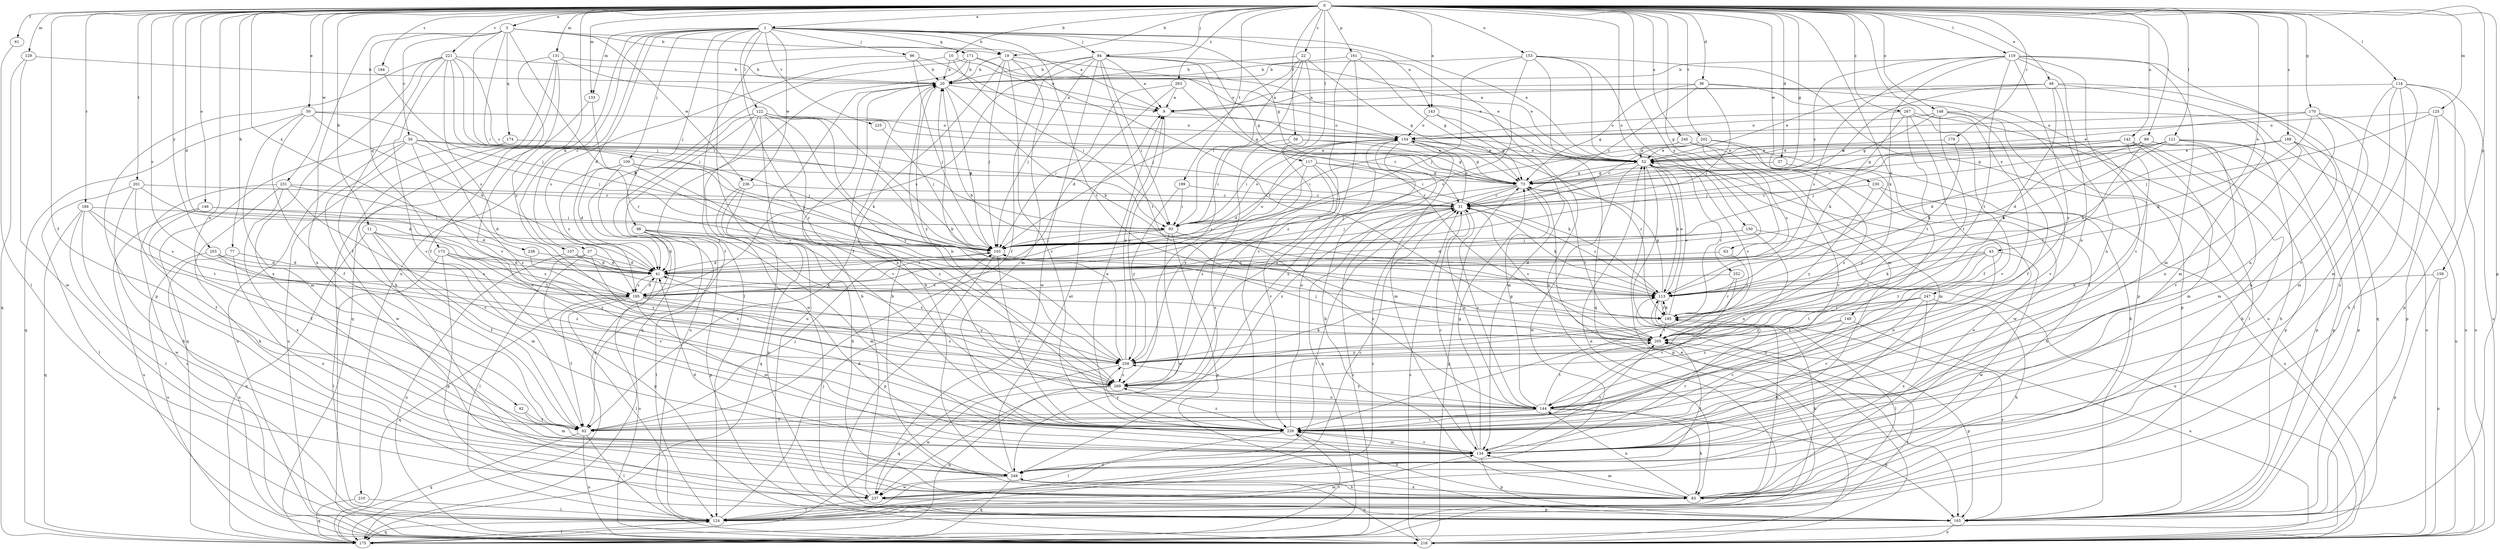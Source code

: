 strict digraph  {
0;
1;
3;
9;
10;
11;
19;
20;
22;
27;
30;
31;
36;
37;
41;
42;
43;
48;
50;
52;
56;
61;
62;
63;
73;
77;
83;
89;
93;
94;
96;
98;
100;
103;
107;
113;
114;
117;
119;
121;
122;
124;
125;
129;
131;
133;
134;
142;
143;
144;
146;
148;
149;
150;
153;
154;
158;
161;
165;
170;
171;
173;
174;
175;
179;
184;
185;
188;
194;
195;
199;
201;
202;
205;
210;
216;
221;
225;
226;
230;
231;
236;
237;
238;
240;
247;
248;
252;
253;
259;
263;
267;
269;
0 -> 1  [label=a];
0 -> 3  [label=a];
0 -> 10  [label=b];
0 -> 11  [label=b];
0 -> 19  [label=b];
0 -> 22  [label=c];
0 -> 36  [label=d];
0 -> 37  [label=d];
0 -> 41  [label=d];
0 -> 42  [label=e];
0 -> 43  [label=e];
0 -> 48  [label=e];
0 -> 50  [label=e];
0 -> 56  [label=f];
0 -> 61  [label=f];
0 -> 62  [label=f];
0 -> 63  [label=g];
0 -> 73  [label=g];
0 -> 77  [label=h];
0 -> 89  [label=i];
0 -> 94  [label=j];
0 -> 114  [label=l];
0 -> 117  [label=l];
0 -> 119  [label=l];
0 -> 121  [label=l];
0 -> 125  [label=m];
0 -> 129  [label=m];
0 -> 131  [label=m];
0 -> 133  [label=m];
0 -> 142  [label=n];
0 -> 143  [label=n];
0 -> 146  [label=o];
0 -> 148  [label=o];
0 -> 149  [label=o];
0 -> 150  [label=o];
0 -> 153  [label=o];
0 -> 158  [label=p];
0 -> 161  [label=p];
0 -> 165  [label=p];
0 -> 170  [label=q];
0 -> 179  [label=r];
0 -> 184  [label=r];
0 -> 188  [label=s];
0 -> 194  [label=s];
0 -> 195  [label=s];
0 -> 199  [label=t];
0 -> 201  [label=t];
0 -> 202  [label=t];
0 -> 221  [label=v];
0 -> 230  [label=w];
0 -> 231  [label=w];
0 -> 238  [label=x];
0 -> 240  [label=x];
0 -> 247  [label=x];
0 -> 252  [label=y];
0 -> 253  [label=y];
0 -> 259  [label=y];
0 -> 263  [label=z];
0 -> 267  [label=z];
1 -> 19  [label=b];
1 -> 27  [label=c];
1 -> 41  [label=d];
1 -> 52  [label=e];
1 -> 73  [label=g];
1 -> 94  [label=j];
1 -> 96  [label=j];
1 -> 98  [label=j];
1 -> 100  [label=j];
1 -> 107  [label=k];
1 -> 122  [label=l];
1 -> 133  [label=m];
1 -> 143  [label=n];
1 -> 171  [label=q];
1 -> 205  [label=t];
1 -> 210  [label=u];
1 -> 225  [label=v];
1 -> 226  [label=v];
1 -> 236  [label=w];
1 -> 269  [label=z];
3 -> 9  [label=a];
3 -> 19  [label=b];
3 -> 30  [label=c];
3 -> 93  [label=i];
3 -> 103  [label=j];
3 -> 113  [label=k];
3 -> 173  [label=q];
3 -> 174  [label=q];
3 -> 236  [label=w];
3 -> 248  [label=x];
9 -> 154  [label=o];
9 -> 259  [label=y];
10 -> 9  [label=a];
10 -> 20  [label=b];
10 -> 93  [label=i];
10 -> 195  [label=s];
11 -> 62  [label=f];
11 -> 103  [label=j];
11 -> 134  [label=m];
11 -> 175  [label=q];
11 -> 205  [label=t];
19 -> 20  [label=b];
19 -> 52  [label=e];
19 -> 62  [label=f];
19 -> 103  [label=j];
19 -> 134  [label=m];
19 -> 185  [label=r];
19 -> 226  [label=v];
20 -> 9  [label=a];
20 -> 103  [label=j];
20 -> 113  [label=k];
20 -> 216  [label=u];
20 -> 259  [label=y];
22 -> 20  [label=b];
22 -> 73  [label=g];
22 -> 93  [label=i];
22 -> 103  [label=j];
22 -> 226  [label=v];
22 -> 269  [label=z];
27 -> 41  [label=d];
27 -> 124  [label=l];
27 -> 165  [label=p];
27 -> 269  [label=z];
30 -> 52  [label=e];
30 -> 103  [label=j];
30 -> 175  [label=q];
30 -> 216  [label=u];
30 -> 226  [label=v];
30 -> 237  [label=w];
30 -> 269  [label=z];
31 -> 93  [label=i];
31 -> 103  [label=j];
31 -> 113  [label=k];
31 -> 124  [label=l];
31 -> 144  [label=n];
31 -> 154  [label=o];
31 -> 269  [label=z];
36 -> 9  [label=a];
36 -> 31  [label=c];
36 -> 73  [label=g];
36 -> 103  [label=j];
36 -> 165  [label=p];
36 -> 216  [label=u];
37 -> 73  [label=g];
37 -> 259  [label=y];
41 -> 113  [label=k];
41 -> 154  [label=o];
41 -> 195  [label=s];
41 -> 216  [label=u];
42 -> 62  [label=f];
42 -> 134  [label=m];
43 -> 41  [label=d];
43 -> 113  [label=k];
43 -> 144  [label=n];
43 -> 185  [label=r];
43 -> 205  [label=t];
43 -> 237  [label=w];
48 -> 9  [label=a];
48 -> 31  [label=c];
48 -> 52  [label=e];
48 -> 134  [label=m];
48 -> 144  [label=n];
48 -> 175  [label=q];
48 -> 205  [label=t];
50 -> 41  [label=d];
50 -> 62  [label=f];
50 -> 103  [label=j];
50 -> 134  [label=m];
50 -> 154  [label=o];
50 -> 175  [label=q];
52 -> 73  [label=g];
52 -> 113  [label=k];
52 -> 185  [label=r];
52 -> 216  [label=u];
52 -> 237  [label=w];
56 -> 52  [label=e];
56 -> 73  [label=g];
56 -> 93  [label=i];
56 -> 248  [label=x];
61 -> 124  [label=l];
62 -> 103  [label=j];
62 -> 124  [label=l];
62 -> 175  [label=q];
62 -> 216  [label=u];
63 -> 41  [label=d];
63 -> 185  [label=r];
73 -> 31  [label=c];
73 -> 103  [label=j];
73 -> 165  [label=p];
73 -> 175  [label=q];
73 -> 205  [label=t];
77 -> 41  [label=d];
77 -> 216  [label=u];
77 -> 248  [label=x];
83 -> 20  [label=b];
83 -> 52  [label=e];
83 -> 113  [label=k];
83 -> 134  [label=m];
83 -> 144  [label=n];
83 -> 248  [label=x];
89 -> 41  [label=d];
89 -> 52  [label=e];
89 -> 73  [label=g];
89 -> 134  [label=m];
89 -> 165  [label=p];
89 -> 205  [label=t];
93 -> 103  [label=j];
93 -> 144  [label=n];
93 -> 154  [label=o];
93 -> 165  [label=p];
93 -> 195  [label=s];
93 -> 237  [label=w];
94 -> 9  [label=a];
94 -> 20  [label=b];
94 -> 52  [label=e];
94 -> 62  [label=f];
94 -> 73  [label=g];
94 -> 93  [label=i];
94 -> 103  [label=j];
94 -> 185  [label=r];
94 -> 195  [label=s];
94 -> 205  [label=t];
94 -> 237  [label=w];
96 -> 20  [label=b];
96 -> 52  [label=e];
96 -> 103  [label=j];
96 -> 124  [label=l];
98 -> 41  [label=d];
98 -> 103  [label=j];
98 -> 124  [label=l];
98 -> 134  [label=m];
98 -> 165  [label=p];
98 -> 269  [label=z];
100 -> 41  [label=d];
100 -> 73  [label=g];
100 -> 103  [label=j];
100 -> 175  [label=q];
100 -> 195  [label=s];
100 -> 269  [label=z];
103 -> 41  [label=d];
103 -> 165  [label=p];
103 -> 226  [label=v];
107 -> 41  [label=d];
107 -> 205  [label=t];
107 -> 216  [label=u];
113 -> 20  [label=b];
113 -> 31  [label=c];
113 -> 52  [label=e];
113 -> 73  [label=g];
113 -> 124  [label=l];
113 -> 185  [label=r];
114 -> 9  [label=a];
114 -> 124  [label=l];
114 -> 134  [label=m];
114 -> 165  [label=p];
114 -> 216  [label=u];
114 -> 226  [label=v];
114 -> 248  [label=x];
117 -> 41  [label=d];
117 -> 73  [label=g];
117 -> 113  [label=k];
117 -> 226  [label=v];
117 -> 259  [label=y];
117 -> 269  [label=z];
119 -> 20  [label=b];
119 -> 31  [label=c];
119 -> 83  [label=h];
119 -> 113  [label=k];
119 -> 134  [label=m];
119 -> 144  [label=n];
119 -> 195  [label=s];
119 -> 205  [label=t];
119 -> 226  [label=v];
119 -> 259  [label=y];
121 -> 41  [label=d];
121 -> 52  [label=e];
121 -> 83  [label=h];
121 -> 103  [label=j];
121 -> 113  [label=k];
121 -> 165  [label=p];
121 -> 226  [label=v];
122 -> 31  [label=c];
122 -> 113  [label=k];
122 -> 144  [label=n];
122 -> 154  [label=o];
122 -> 175  [label=q];
122 -> 216  [label=u];
122 -> 226  [label=v];
122 -> 237  [label=w];
122 -> 259  [label=y];
124 -> 31  [label=c];
124 -> 52  [label=e];
124 -> 103  [label=j];
124 -> 113  [label=k];
124 -> 134  [label=m];
124 -> 175  [label=q];
125 -> 83  [label=h];
125 -> 103  [label=j];
125 -> 154  [label=o];
125 -> 165  [label=p];
125 -> 216  [label=u];
129 -> 20  [label=b];
129 -> 175  [label=q];
129 -> 237  [label=w];
131 -> 20  [label=b];
131 -> 62  [label=f];
131 -> 83  [label=h];
131 -> 103  [label=j];
131 -> 216  [label=u];
131 -> 226  [label=v];
133 -> 175  [label=q];
133 -> 185  [label=r];
134 -> 31  [label=c];
134 -> 41  [label=d];
134 -> 73  [label=g];
134 -> 165  [label=p];
134 -> 185  [label=r];
134 -> 205  [label=t];
134 -> 226  [label=v];
134 -> 248  [label=x];
142 -> 31  [label=c];
142 -> 52  [label=e];
142 -> 62  [label=f];
142 -> 73  [label=g];
142 -> 83  [label=h];
142 -> 103  [label=j];
142 -> 134  [label=m];
142 -> 165  [label=p];
143 -> 73  [label=g];
143 -> 134  [label=m];
143 -> 154  [label=o];
144 -> 20  [label=b];
144 -> 31  [label=c];
144 -> 62  [label=f];
144 -> 73  [label=g];
144 -> 83  [label=h];
144 -> 165  [label=p];
144 -> 205  [label=t];
144 -> 226  [label=v];
144 -> 259  [label=y];
146 -> 41  [label=d];
146 -> 62  [label=f];
146 -> 93  [label=i];
146 -> 216  [label=u];
148 -> 62  [label=f];
148 -> 73  [label=g];
148 -> 154  [label=o];
148 -> 205  [label=t];
148 -> 216  [label=u];
148 -> 226  [label=v];
149 -> 205  [label=t];
149 -> 216  [label=u];
149 -> 226  [label=v];
149 -> 269  [label=z];
150 -> 41  [label=d];
150 -> 103  [label=j];
150 -> 144  [label=n];
150 -> 216  [label=u];
153 -> 20  [label=b];
153 -> 103  [label=j];
153 -> 134  [label=m];
153 -> 165  [label=p];
153 -> 175  [label=q];
153 -> 195  [label=s];
153 -> 226  [label=v];
154 -> 52  [label=e];
154 -> 73  [label=g];
154 -> 83  [label=h];
154 -> 93  [label=i];
154 -> 134  [label=m];
154 -> 185  [label=r];
154 -> 269  [label=z];
158 -> 113  [label=k];
158 -> 165  [label=p];
158 -> 216  [label=u];
161 -> 20  [label=b];
161 -> 73  [label=g];
161 -> 83  [label=h];
161 -> 248  [label=x];
161 -> 269  [label=z];
165 -> 185  [label=r];
165 -> 216  [label=u];
170 -> 52  [label=e];
170 -> 113  [label=k];
170 -> 134  [label=m];
170 -> 144  [label=n];
170 -> 154  [label=o];
170 -> 216  [label=u];
171 -> 20  [label=b];
171 -> 41  [label=d];
171 -> 52  [label=e];
171 -> 62  [label=f];
171 -> 154  [label=o];
173 -> 41  [label=d];
173 -> 124  [label=l];
173 -> 165  [label=p];
173 -> 195  [label=s];
173 -> 226  [label=v];
173 -> 259  [label=y];
174 -> 52  [label=e];
174 -> 216  [label=u];
175 -> 31  [label=c];
175 -> 124  [label=l];
175 -> 205  [label=t];
175 -> 226  [label=v];
179 -> 52  [label=e];
179 -> 113  [label=k];
184 -> 93  [label=i];
184 -> 124  [label=l];
184 -> 175  [label=q];
184 -> 195  [label=s];
184 -> 205  [label=t];
184 -> 237  [label=w];
185 -> 52  [label=e];
185 -> 113  [label=k];
185 -> 205  [label=t];
188 -> 52  [label=e];
188 -> 113  [label=k];
188 -> 144  [label=n];
188 -> 165  [label=p];
188 -> 216  [label=u];
194 -> 103  [label=j];
195 -> 41  [label=d];
195 -> 62  [label=f];
195 -> 124  [label=l];
195 -> 134  [label=m];
195 -> 175  [label=q];
195 -> 259  [label=y];
195 -> 269  [label=z];
199 -> 31  [label=c];
199 -> 93  [label=i];
199 -> 259  [label=y];
201 -> 31  [label=c];
201 -> 41  [label=d];
201 -> 62  [label=f];
201 -> 83  [label=h];
201 -> 124  [label=l];
202 -> 31  [label=c];
202 -> 52  [label=e];
202 -> 83  [label=h];
202 -> 93  [label=i];
202 -> 195  [label=s];
202 -> 269  [label=z];
205 -> 31  [label=c];
205 -> 103  [label=j];
205 -> 165  [label=p];
205 -> 259  [label=y];
210 -> 124  [label=l];
210 -> 175  [label=q];
216 -> 31  [label=c];
216 -> 52  [label=e];
216 -> 73  [label=g];
221 -> 20  [label=b];
221 -> 31  [label=c];
221 -> 62  [label=f];
221 -> 93  [label=i];
221 -> 103  [label=j];
221 -> 165  [label=p];
221 -> 195  [label=s];
221 -> 226  [label=v];
221 -> 248  [label=x];
225 -> 103  [label=j];
226 -> 9  [label=a];
226 -> 83  [label=h];
226 -> 124  [label=l];
226 -> 134  [label=m];
226 -> 154  [label=o];
226 -> 259  [label=y];
226 -> 269  [label=z];
230 -> 31  [label=c];
230 -> 83  [label=h];
230 -> 216  [label=u];
230 -> 259  [label=y];
231 -> 31  [label=c];
231 -> 41  [label=d];
231 -> 83  [label=h];
231 -> 216  [label=u];
231 -> 226  [label=v];
231 -> 248  [label=x];
236 -> 31  [label=c];
236 -> 83  [label=h];
236 -> 165  [label=p];
236 -> 175  [label=q];
237 -> 20  [label=b];
237 -> 31  [label=c];
237 -> 124  [label=l];
237 -> 165  [label=p];
238 -> 41  [label=d];
238 -> 259  [label=y];
240 -> 52  [label=e];
240 -> 93  [label=i];
240 -> 134  [label=m];
240 -> 226  [label=v];
240 -> 237  [label=w];
247 -> 83  [label=h];
247 -> 185  [label=r];
247 -> 205  [label=t];
247 -> 226  [label=v];
247 -> 248  [label=x];
247 -> 259  [label=y];
248 -> 9  [label=a];
248 -> 20  [label=b];
248 -> 41  [label=d];
248 -> 83  [label=h];
248 -> 175  [label=q];
248 -> 205  [label=t];
248 -> 216  [label=u];
248 -> 237  [label=w];
252 -> 185  [label=r];
252 -> 195  [label=s];
252 -> 226  [label=v];
253 -> 41  [label=d];
253 -> 195  [label=s];
253 -> 216  [label=u];
253 -> 269  [label=z];
259 -> 9  [label=a];
259 -> 20  [label=b];
259 -> 113  [label=k];
259 -> 175  [label=q];
259 -> 269  [label=z];
263 -> 9  [label=a];
263 -> 41  [label=d];
263 -> 73  [label=g];
263 -> 103  [label=j];
267 -> 62  [label=f];
267 -> 113  [label=k];
267 -> 124  [label=l];
267 -> 154  [label=o];
267 -> 205  [label=t];
267 -> 226  [label=v];
269 -> 144  [label=n];
269 -> 175  [label=q];
269 -> 237  [label=w];
}
